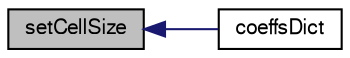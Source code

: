 digraph "setCellSize"
{
  bgcolor="transparent";
  edge [fontname="FreeSans",fontsize="10",labelfontname="FreeSans",labelfontsize="10"];
  node [fontname="FreeSans",fontsize="10",shape=record];
  rankdir="LR";
  Node27 [label="setCellSize",height=0.2,width=0.4,color="black", fillcolor="grey75", style="filled", fontcolor="black"];
  Node27 -> Node28 [dir="back",color="midnightblue",fontsize="10",style="solid",fontname="FreeSans"];
  Node28 [label="coeffsDict",height=0.2,width=0.4,color="black",URL="$a31402.html#aa3b7843c58b62b85743f34f9da518270",tooltip="Const access to the details dictionary. "];
}
